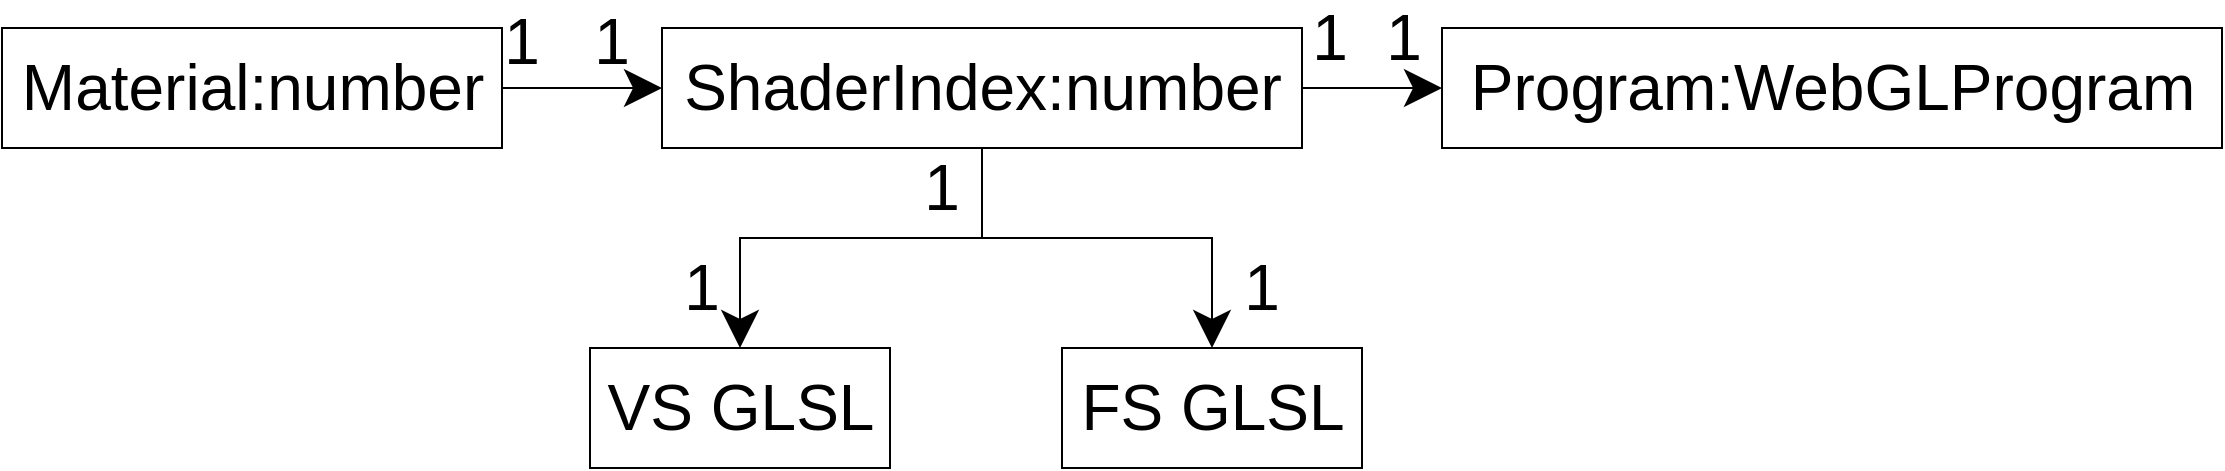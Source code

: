 <mxfile version="14.6.13" type="device"><diagram id="V1tNDzfa56Uibq6ZI0Ro" name="第 1 页"><mxGraphModel dx="1940" dy="791" grid="1" gridSize="10" guides="1" tooltips="1" connect="1" arrows="1" fold="1" page="1" pageScale="1" pageWidth="827" pageHeight="1169" math="0" shadow="0"><root><mxCell id="0"/><mxCell id="1" parent="0"/><mxCell id="MRbxYbVj1yZDNqBqr4Ms-6" value="" style="edgeStyle=orthogonalEdgeStyle;rounded=0;orthogonalLoop=1;jettySize=auto;html=1;endSize=16;startSize=16;" parent="1" source="MRbxYbVj1yZDNqBqr4Ms-2" target="MRbxYbVj1yZDNqBqr4Ms-5" edge="1"><mxGeometry relative="1" as="geometry"/></mxCell><mxCell id="MRbxYbVj1yZDNqBqr4Ms-2" value="Material:number" style="html=1;fontSize=32;" parent="1" vertex="1"><mxGeometry x="-30" y="370" width="250" height="60" as="geometry"/></mxCell><mxCell id="MRbxYbVj1yZDNqBqr4Ms-8" value="" style="edgeStyle=orthogonalEdgeStyle;rounded=0;orthogonalLoop=1;jettySize=auto;html=1;startSize=16;endSize=16;" parent="1" source="MRbxYbVj1yZDNqBqr4Ms-5" target="MRbxYbVj1yZDNqBqr4Ms-7" edge="1"><mxGeometry relative="1" as="geometry"/></mxCell><mxCell id="4ablVvSuvKihPR68xr8P-2" value="" style="edgeStyle=orthogonalEdgeStyle;rounded=0;orthogonalLoop=1;jettySize=auto;html=1;endSize=16;" parent="1" source="MRbxYbVj1yZDNqBqr4Ms-5" target="4ablVvSuvKihPR68xr8P-1" edge="1"><mxGeometry relative="1" as="geometry"/></mxCell><mxCell id="4ablVvSuvKihPR68xr8P-5" style="edgeStyle=orthogonalEdgeStyle;rounded=0;orthogonalLoop=1;jettySize=auto;html=1;entryX=0.5;entryY=0;entryDx=0;entryDy=0;startSize=16;endSize=16;" parent="1" source="MRbxYbVj1yZDNqBqr4Ms-5" target="4ablVvSuvKihPR68xr8P-3" edge="1"><mxGeometry relative="1" as="geometry"/></mxCell><mxCell id="MRbxYbVj1yZDNqBqr4Ms-5" value="ShaderIndex:number" style="html=1;fontSize=32;" parent="1" vertex="1"><mxGeometry x="300" y="370" width="320" height="60" as="geometry"/></mxCell><mxCell id="MRbxYbVj1yZDNqBqr4Ms-7" value="Program:WebGLProgram" style="html=1;fontSize=32;" parent="1" vertex="1"><mxGeometry x="690" y="370" width="390" height="60" as="geometry"/></mxCell><mxCell id="MRbxYbVj1yZDNqBqr4Ms-9" value="&lt;font style=&quot;font-size: 32px&quot;&gt;1&lt;/font&gt;" style="text;html=1;strokeColor=none;fillColor=none;align=center;verticalAlign=middle;whiteSpace=wrap;rounded=0;" parent="1" vertex="1"><mxGeometry x="210.0" y="367" width="40" height="20" as="geometry"/></mxCell><mxCell id="MRbxYbVj1yZDNqBqr4Ms-10" value="&lt;font style=&quot;font-size: 32px&quot;&gt;1&lt;/font&gt;" style="text;html=1;strokeColor=none;fillColor=none;align=center;verticalAlign=middle;whiteSpace=wrap;rounded=0;" parent="1" vertex="1"><mxGeometry x="255.0" y="367" width="40" height="20" as="geometry"/></mxCell><mxCell id="MRbxYbVj1yZDNqBqr4Ms-11" value="&lt;font style=&quot;font-size: 32px&quot;&gt;1&lt;/font&gt;" style="text;html=1;strokeColor=none;fillColor=none;align=center;verticalAlign=middle;whiteSpace=wrap;rounded=0;" parent="1" vertex="1"><mxGeometry x="614.0" y="365" width="40" height="20" as="geometry"/></mxCell><mxCell id="MRbxYbVj1yZDNqBqr4Ms-12" value="&lt;font style=&quot;font-size: 32px&quot;&gt;1&lt;/font&gt;" style="text;html=1;strokeColor=none;fillColor=none;align=center;verticalAlign=middle;whiteSpace=wrap;rounded=0;" parent="1" vertex="1"><mxGeometry x="651.0" y="365" width="40" height="20" as="geometry"/></mxCell><mxCell id="4ablVvSuvKihPR68xr8P-1" value="VS GLSL" style="html=1;fontSize=32;" parent="1" vertex="1"><mxGeometry x="264" y="530" width="150" height="60" as="geometry"/></mxCell><mxCell id="4ablVvSuvKihPR68xr8P-3" value="FS GLSL" style="html=1;fontSize=32;" parent="1" vertex="1"><mxGeometry x="500" y="530" width="150" height="60" as="geometry"/></mxCell><mxCell id="4ablVvSuvKihPR68xr8P-6" value="&lt;font style=&quot;font-size: 32px&quot;&gt;1&lt;/font&gt;" style="text;html=1;strokeColor=none;fillColor=none;align=center;verticalAlign=middle;whiteSpace=wrap;rounded=0;" parent="1" vertex="1"><mxGeometry x="420.0" y="440" width="40" height="20" as="geometry"/></mxCell><mxCell id="4ablVvSuvKihPR68xr8P-7" value="&lt;font style=&quot;font-size: 32px&quot;&gt;1&lt;/font&gt;" style="text;html=1;strokeColor=none;fillColor=none;align=center;verticalAlign=middle;whiteSpace=wrap;rounded=0;" parent="1" vertex="1"><mxGeometry x="300.0" y="490" width="40" height="20" as="geometry"/></mxCell><mxCell id="4ablVvSuvKihPR68xr8P-8" value="&lt;font style=&quot;font-size: 32px&quot;&gt;1&lt;/font&gt;" style="text;html=1;strokeColor=none;fillColor=none;align=center;verticalAlign=middle;whiteSpace=wrap;rounded=0;" parent="1" vertex="1"><mxGeometry x="580.0" y="490" width="40" height="20" as="geometry"/></mxCell></root></mxGraphModel></diagram></mxfile>